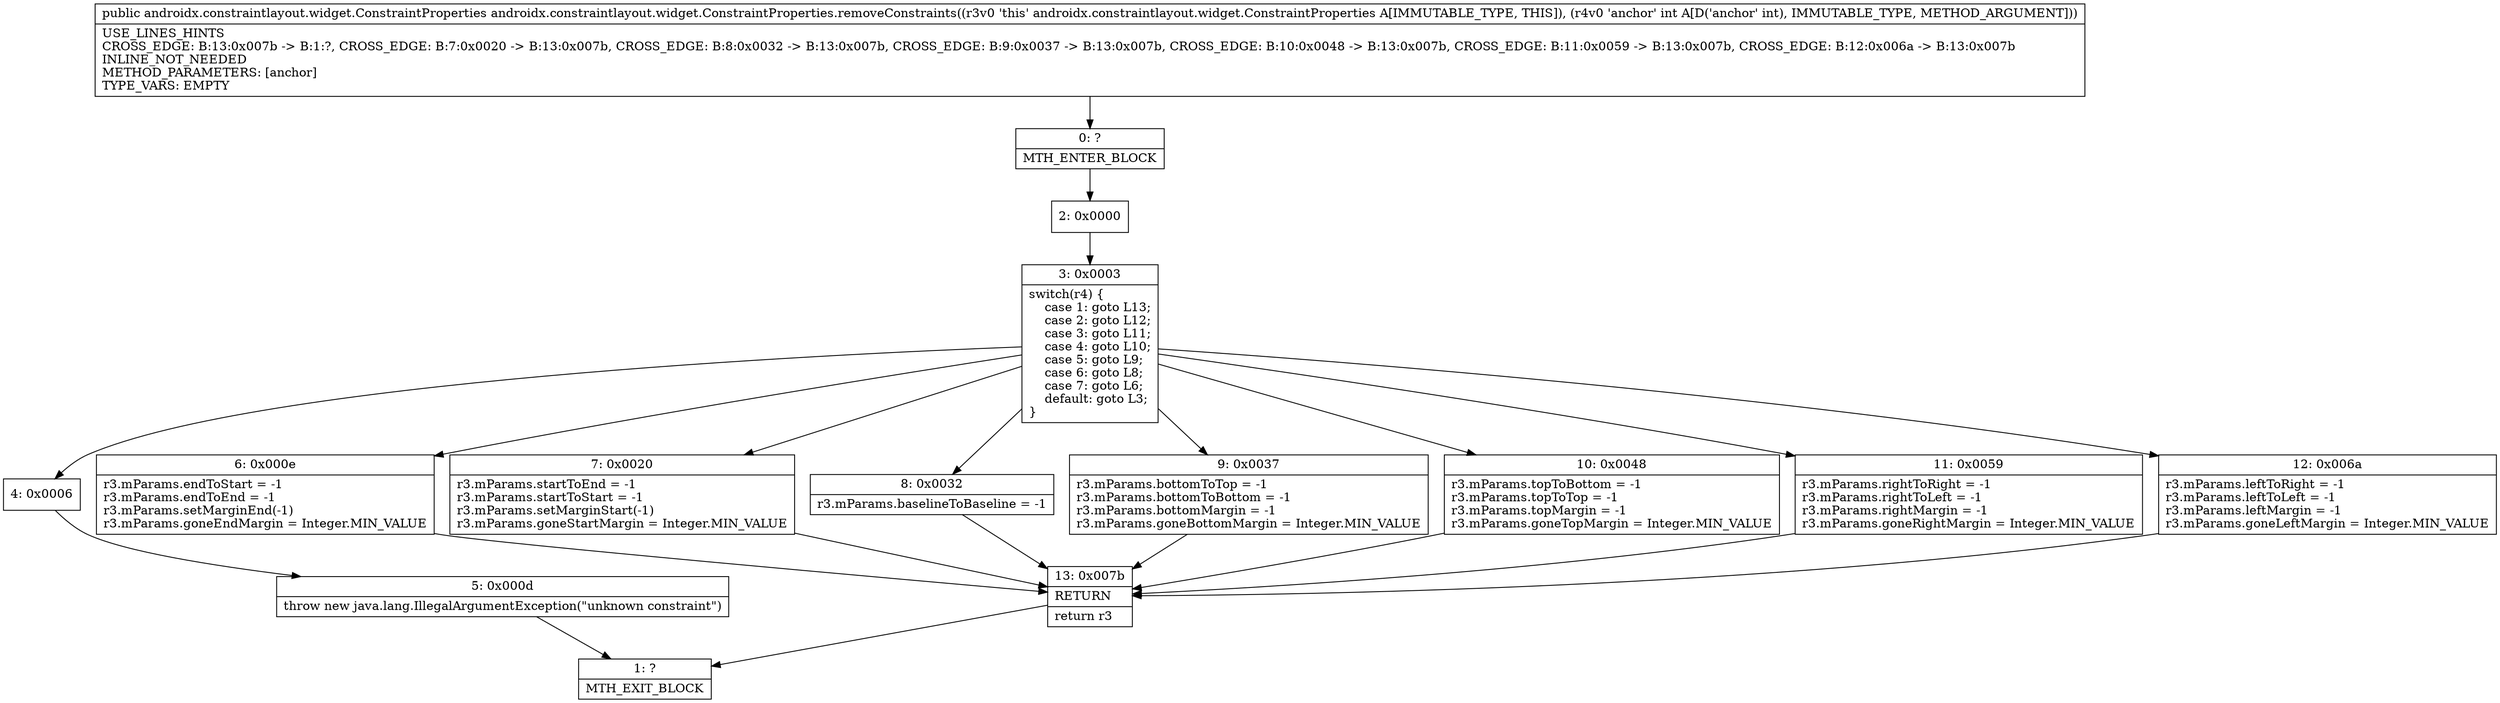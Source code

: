digraph "CFG forandroidx.constraintlayout.widget.ConstraintProperties.removeConstraints(I)Landroidx\/constraintlayout\/widget\/ConstraintProperties;" {
Node_0 [shape=record,label="{0\:\ ?|MTH_ENTER_BLOCK\l}"];
Node_2 [shape=record,label="{2\:\ 0x0000}"];
Node_3 [shape=record,label="{3\:\ 0x0003|switch(r4) \{\l    case 1: goto L13;\l    case 2: goto L12;\l    case 3: goto L11;\l    case 4: goto L10;\l    case 5: goto L9;\l    case 6: goto L8;\l    case 7: goto L6;\l    default: goto L3;\l\}\l}"];
Node_4 [shape=record,label="{4\:\ 0x0006}"];
Node_5 [shape=record,label="{5\:\ 0x000d|throw new java.lang.IllegalArgumentException(\"unknown constraint\")\l}"];
Node_1 [shape=record,label="{1\:\ ?|MTH_EXIT_BLOCK\l}"];
Node_6 [shape=record,label="{6\:\ 0x000e|r3.mParams.endToStart = \-1\lr3.mParams.endToEnd = \-1\lr3.mParams.setMarginEnd(\-1)\lr3.mParams.goneEndMargin = Integer.MIN_VALUE\l}"];
Node_13 [shape=record,label="{13\:\ 0x007b|RETURN\l|return r3\l}"];
Node_7 [shape=record,label="{7\:\ 0x0020|r3.mParams.startToEnd = \-1\lr3.mParams.startToStart = \-1\lr3.mParams.setMarginStart(\-1)\lr3.mParams.goneStartMargin = Integer.MIN_VALUE\l}"];
Node_8 [shape=record,label="{8\:\ 0x0032|r3.mParams.baselineToBaseline = \-1\l}"];
Node_9 [shape=record,label="{9\:\ 0x0037|r3.mParams.bottomToTop = \-1\lr3.mParams.bottomToBottom = \-1\lr3.mParams.bottomMargin = \-1\lr3.mParams.goneBottomMargin = Integer.MIN_VALUE\l}"];
Node_10 [shape=record,label="{10\:\ 0x0048|r3.mParams.topToBottom = \-1\lr3.mParams.topToTop = \-1\lr3.mParams.topMargin = \-1\lr3.mParams.goneTopMargin = Integer.MIN_VALUE\l}"];
Node_11 [shape=record,label="{11\:\ 0x0059|r3.mParams.rightToRight = \-1\lr3.mParams.rightToLeft = \-1\lr3.mParams.rightMargin = \-1\lr3.mParams.goneRightMargin = Integer.MIN_VALUE\l}"];
Node_12 [shape=record,label="{12\:\ 0x006a|r3.mParams.leftToRight = \-1\lr3.mParams.leftToLeft = \-1\lr3.mParams.leftMargin = \-1\lr3.mParams.goneLeftMargin = Integer.MIN_VALUE\l}"];
MethodNode[shape=record,label="{public androidx.constraintlayout.widget.ConstraintProperties androidx.constraintlayout.widget.ConstraintProperties.removeConstraints((r3v0 'this' androidx.constraintlayout.widget.ConstraintProperties A[IMMUTABLE_TYPE, THIS]), (r4v0 'anchor' int A[D('anchor' int), IMMUTABLE_TYPE, METHOD_ARGUMENT]))  | USE_LINES_HINTS\lCROSS_EDGE: B:13:0x007b \-\> B:1:?, CROSS_EDGE: B:7:0x0020 \-\> B:13:0x007b, CROSS_EDGE: B:8:0x0032 \-\> B:13:0x007b, CROSS_EDGE: B:9:0x0037 \-\> B:13:0x007b, CROSS_EDGE: B:10:0x0048 \-\> B:13:0x007b, CROSS_EDGE: B:11:0x0059 \-\> B:13:0x007b, CROSS_EDGE: B:12:0x006a \-\> B:13:0x007b\lINLINE_NOT_NEEDED\lMETHOD_PARAMETERS: [anchor]\lTYPE_VARS: EMPTY\l}"];
MethodNode -> Node_0;Node_0 -> Node_2;
Node_2 -> Node_3;
Node_3 -> Node_4;
Node_3 -> Node_6;
Node_3 -> Node_7;
Node_3 -> Node_8;
Node_3 -> Node_9;
Node_3 -> Node_10;
Node_3 -> Node_11;
Node_3 -> Node_12;
Node_4 -> Node_5;
Node_5 -> Node_1;
Node_6 -> Node_13;
Node_13 -> Node_1;
Node_7 -> Node_13;
Node_8 -> Node_13;
Node_9 -> Node_13;
Node_10 -> Node_13;
Node_11 -> Node_13;
Node_12 -> Node_13;
}

